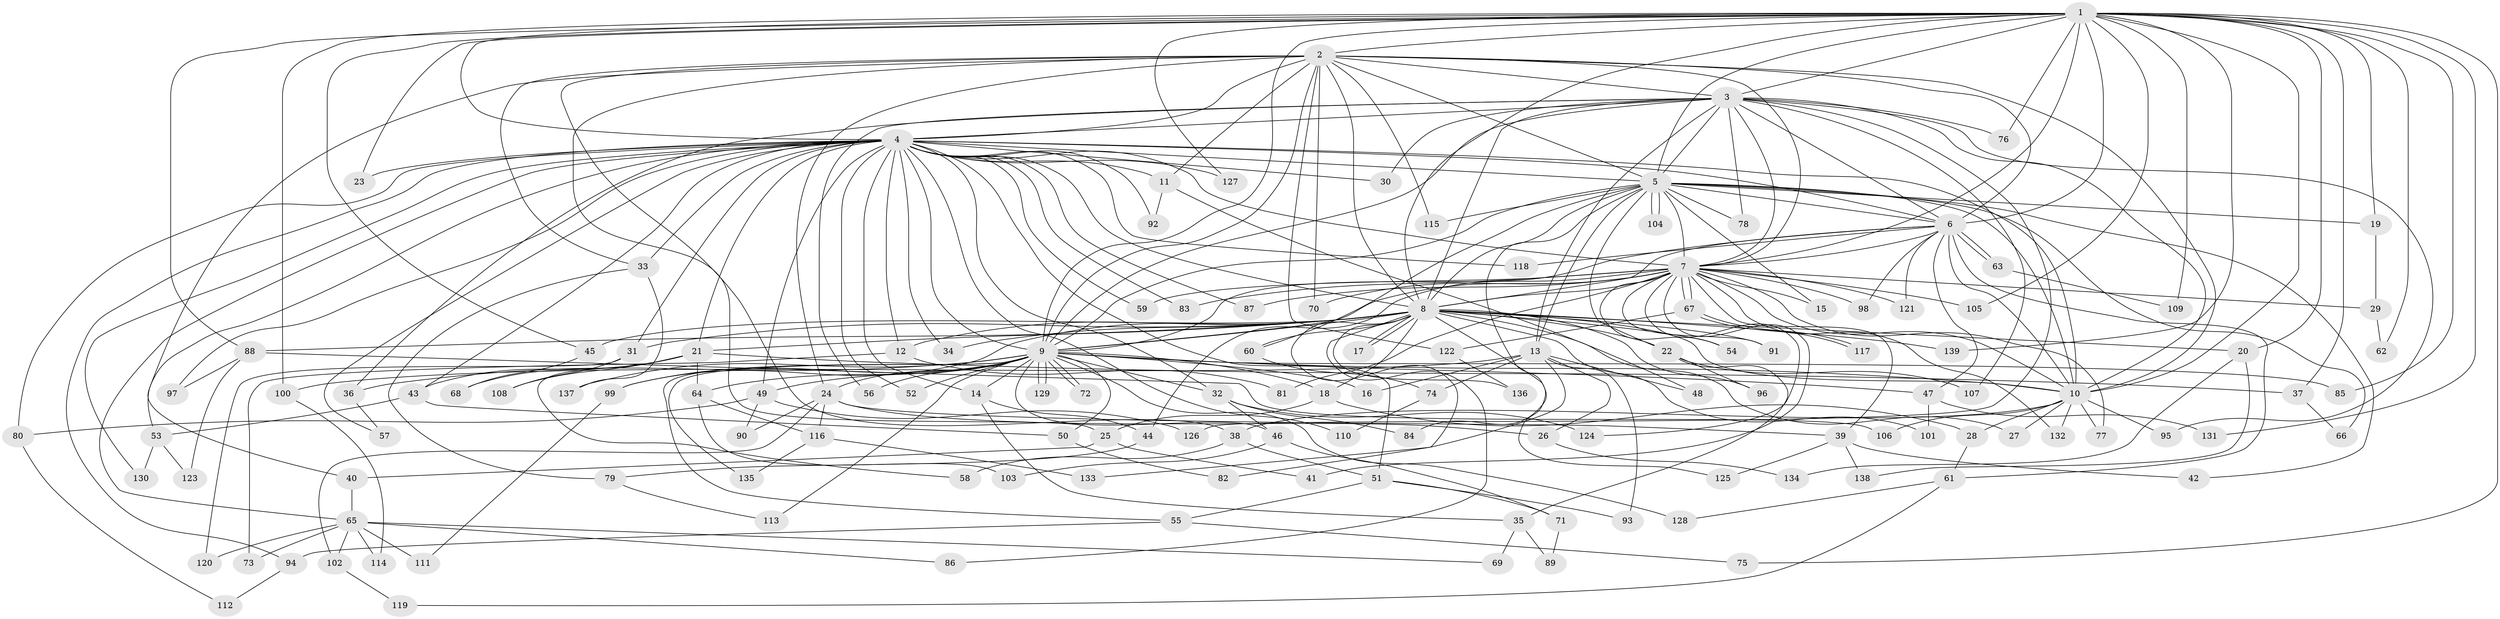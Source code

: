 // coarse degree distribution, {20: 0.011904761904761904, 9: 0.023809523809523808, 29: 0.023809523809523808, 1: 0.047619047619047616, 5: 0.09523809523809523, 33: 0.011904761904761904, 2: 0.2976190476190476, 4: 0.16666666666666666, 3: 0.23809523809523808, 8: 0.011904761904761904, 22: 0.011904761904761904, 23: 0.011904761904761904, 17: 0.011904761904761904, 7: 0.011904761904761904, 12: 0.023809523809523808}
// Generated by graph-tools (version 1.1) at 2025/36/03/04/25 23:36:31]
// undirected, 139 vertices, 303 edges
graph export_dot {
  node [color=gray90,style=filled];
  1;
  2;
  3;
  4;
  5;
  6;
  7;
  8;
  9;
  10;
  11;
  12;
  13;
  14;
  15;
  16;
  17;
  18;
  19;
  20;
  21;
  22;
  23;
  24;
  25;
  26;
  27;
  28;
  29;
  30;
  31;
  32;
  33;
  34;
  35;
  36;
  37;
  38;
  39;
  40;
  41;
  42;
  43;
  44;
  45;
  46;
  47;
  48;
  49;
  50;
  51;
  52;
  53;
  54;
  55;
  56;
  57;
  58;
  59;
  60;
  61;
  62;
  63;
  64;
  65;
  66;
  67;
  68;
  69;
  70;
  71;
  72;
  73;
  74;
  75;
  76;
  77;
  78;
  79;
  80;
  81;
  82;
  83;
  84;
  85;
  86;
  87;
  88;
  89;
  90;
  91;
  92;
  93;
  94;
  95;
  96;
  97;
  98;
  99;
  100;
  101;
  102;
  103;
  104;
  105;
  106;
  107;
  108;
  109;
  110;
  111;
  112;
  113;
  114;
  115;
  116;
  117;
  118;
  119;
  120;
  121;
  122;
  123;
  124;
  125;
  126;
  127;
  128;
  129;
  130;
  131;
  132;
  133;
  134;
  135;
  136;
  137;
  138;
  139;
  1 -- 2;
  1 -- 3;
  1 -- 4;
  1 -- 5;
  1 -- 6;
  1 -- 7;
  1 -- 8;
  1 -- 9;
  1 -- 10;
  1 -- 19;
  1 -- 20;
  1 -- 23;
  1 -- 37;
  1 -- 45;
  1 -- 62;
  1 -- 75;
  1 -- 76;
  1 -- 85;
  1 -- 88;
  1 -- 100;
  1 -- 105;
  1 -- 109;
  1 -- 127;
  1 -- 131;
  1 -- 139;
  2 -- 3;
  2 -- 4;
  2 -- 5;
  2 -- 6;
  2 -- 7;
  2 -- 8;
  2 -- 9;
  2 -- 10;
  2 -- 11;
  2 -- 24;
  2 -- 25;
  2 -- 33;
  2 -- 38;
  2 -- 40;
  2 -- 70;
  2 -- 115;
  2 -- 122;
  3 -- 4;
  3 -- 5;
  3 -- 6;
  3 -- 7;
  3 -- 8;
  3 -- 9;
  3 -- 10;
  3 -- 13;
  3 -- 30;
  3 -- 36;
  3 -- 56;
  3 -- 76;
  3 -- 78;
  3 -- 95;
  3 -- 107;
  3 -- 126;
  4 -- 5;
  4 -- 6;
  4 -- 7;
  4 -- 8;
  4 -- 9;
  4 -- 10;
  4 -- 11;
  4 -- 12;
  4 -- 14;
  4 -- 21;
  4 -- 23;
  4 -- 30;
  4 -- 31;
  4 -- 32;
  4 -- 33;
  4 -- 34;
  4 -- 43;
  4 -- 49;
  4 -- 51;
  4 -- 52;
  4 -- 53;
  4 -- 57;
  4 -- 59;
  4 -- 65;
  4 -- 80;
  4 -- 83;
  4 -- 87;
  4 -- 92;
  4 -- 94;
  4 -- 97;
  4 -- 110;
  4 -- 118;
  4 -- 127;
  4 -- 130;
  5 -- 6;
  5 -- 7;
  5 -- 8;
  5 -- 9;
  5 -- 10;
  5 -- 13;
  5 -- 15;
  5 -- 19;
  5 -- 22;
  5 -- 42;
  5 -- 60;
  5 -- 66;
  5 -- 78;
  5 -- 84;
  5 -- 104;
  5 -- 104;
  5 -- 115;
  6 -- 7;
  6 -- 8;
  6 -- 9;
  6 -- 10;
  6 -- 47;
  6 -- 61;
  6 -- 63;
  6 -- 63;
  6 -- 98;
  6 -- 118;
  6 -- 121;
  7 -- 8;
  7 -- 9;
  7 -- 10;
  7 -- 15;
  7 -- 29;
  7 -- 39;
  7 -- 41;
  7 -- 44;
  7 -- 54;
  7 -- 59;
  7 -- 67;
  7 -- 67;
  7 -- 70;
  7 -- 77;
  7 -- 81;
  7 -- 83;
  7 -- 87;
  7 -- 91;
  7 -- 98;
  7 -- 105;
  7 -- 121;
  7 -- 124;
  7 -- 132;
  8 -- 9;
  8 -- 10;
  8 -- 12;
  8 -- 17;
  8 -- 17;
  8 -- 18;
  8 -- 20;
  8 -- 21;
  8 -- 22;
  8 -- 27;
  8 -- 31;
  8 -- 34;
  8 -- 45;
  8 -- 54;
  8 -- 60;
  8 -- 82;
  8 -- 86;
  8 -- 88;
  8 -- 91;
  8 -- 96;
  8 -- 99;
  8 -- 101;
  8 -- 125;
  8 -- 136;
  8 -- 139;
  9 -- 10;
  9 -- 14;
  9 -- 16;
  9 -- 18;
  9 -- 24;
  9 -- 32;
  9 -- 36;
  9 -- 46;
  9 -- 47;
  9 -- 49;
  9 -- 50;
  9 -- 52;
  9 -- 55;
  9 -- 56;
  9 -- 64;
  9 -- 72;
  9 -- 72;
  9 -- 85;
  9 -- 99;
  9 -- 113;
  9 -- 128;
  9 -- 129;
  9 -- 129;
  9 -- 135;
  9 -- 137;
  10 -- 27;
  10 -- 28;
  10 -- 38;
  10 -- 77;
  10 -- 95;
  10 -- 106;
  10 -- 132;
  11 -- 48;
  11 -- 92;
  12 -- 73;
  12 -- 81;
  13 -- 16;
  13 -- 26;
  13 -- 48;
  13 -- 74;
  13 -- 93;
  13 -- 100;
  13 -- 133;
  14 -- 35;
  14 -- 44;
  18 -- 25;
  18 -- 28;
  19 -- 29;
  20 -- 134;
  20 -- 138;
  21 -- 37;
  21 -- 43;
  21 -- 58;
  21 -- 64;
  21 -- 68;
  21 -- 108;
  22 -- 35;
  22 -- 96;
  22 -- 107;
  24 -- 26;
  24 -- 39;
  24 -- 90;
  24 -- 102;
  24 -- 116;
  25 -- 40;
  25 -- 41;
  26 -- 134;
  28 -- 61;
  29 -- 62;
  31 -- 108;
  31 -- 120;
  32 -- 46;
  32 -- 84;
  32 -- 124;
  33 -- 79;
  33 -- 137;
  35 -- 69;
  35 -- 89;
  36 -- 57;
  37 -- 66;
  38 -- 51;
  38 -- 58;
  39 -- 42;
  39 -- 125;
  39 -- 138;
  40 -- 65;
  43 -- 50;
  43 -- 53;
  44 -- 79;
  45 -- 68;
  46 -- 71;
  46 -- 103;
  47 -- 101;
  47 -- 131;
  49 -- 80;
  49 -- 90;
  49 -- 126;
  50 -- 82;
  51 -- 55;
  51 -- 71;
  51 -- 93;
  53 -- 123;
  53 -- 130;
  55 -- 75;
  55 -- 94;
  60 -- 74;
  61 -- 119;
  61 -- 128;
  63 -- 109;
  64 -- 103;
  64 -- 116;
  65 -- 69;
  65 -- 73;
  65 -- 86;
  65 -- 102;
  65 -- 111;
  65 -- 114;
  65 -- 120;
  67 -- 117;
  67 -- 117;
  67 -- 122;
  71 -- 89;
  74 -- 110;
  79 -- 113;
  80 -- 112;
  88 -- 97;
  88 -- 106;
  88 -- 123;
  94 -- 112;
  99 -- 111;
  100 -- 114;
  102 -- 119;
  116 -- 133;
  116 -- 135;
  122 -- 136;
}
